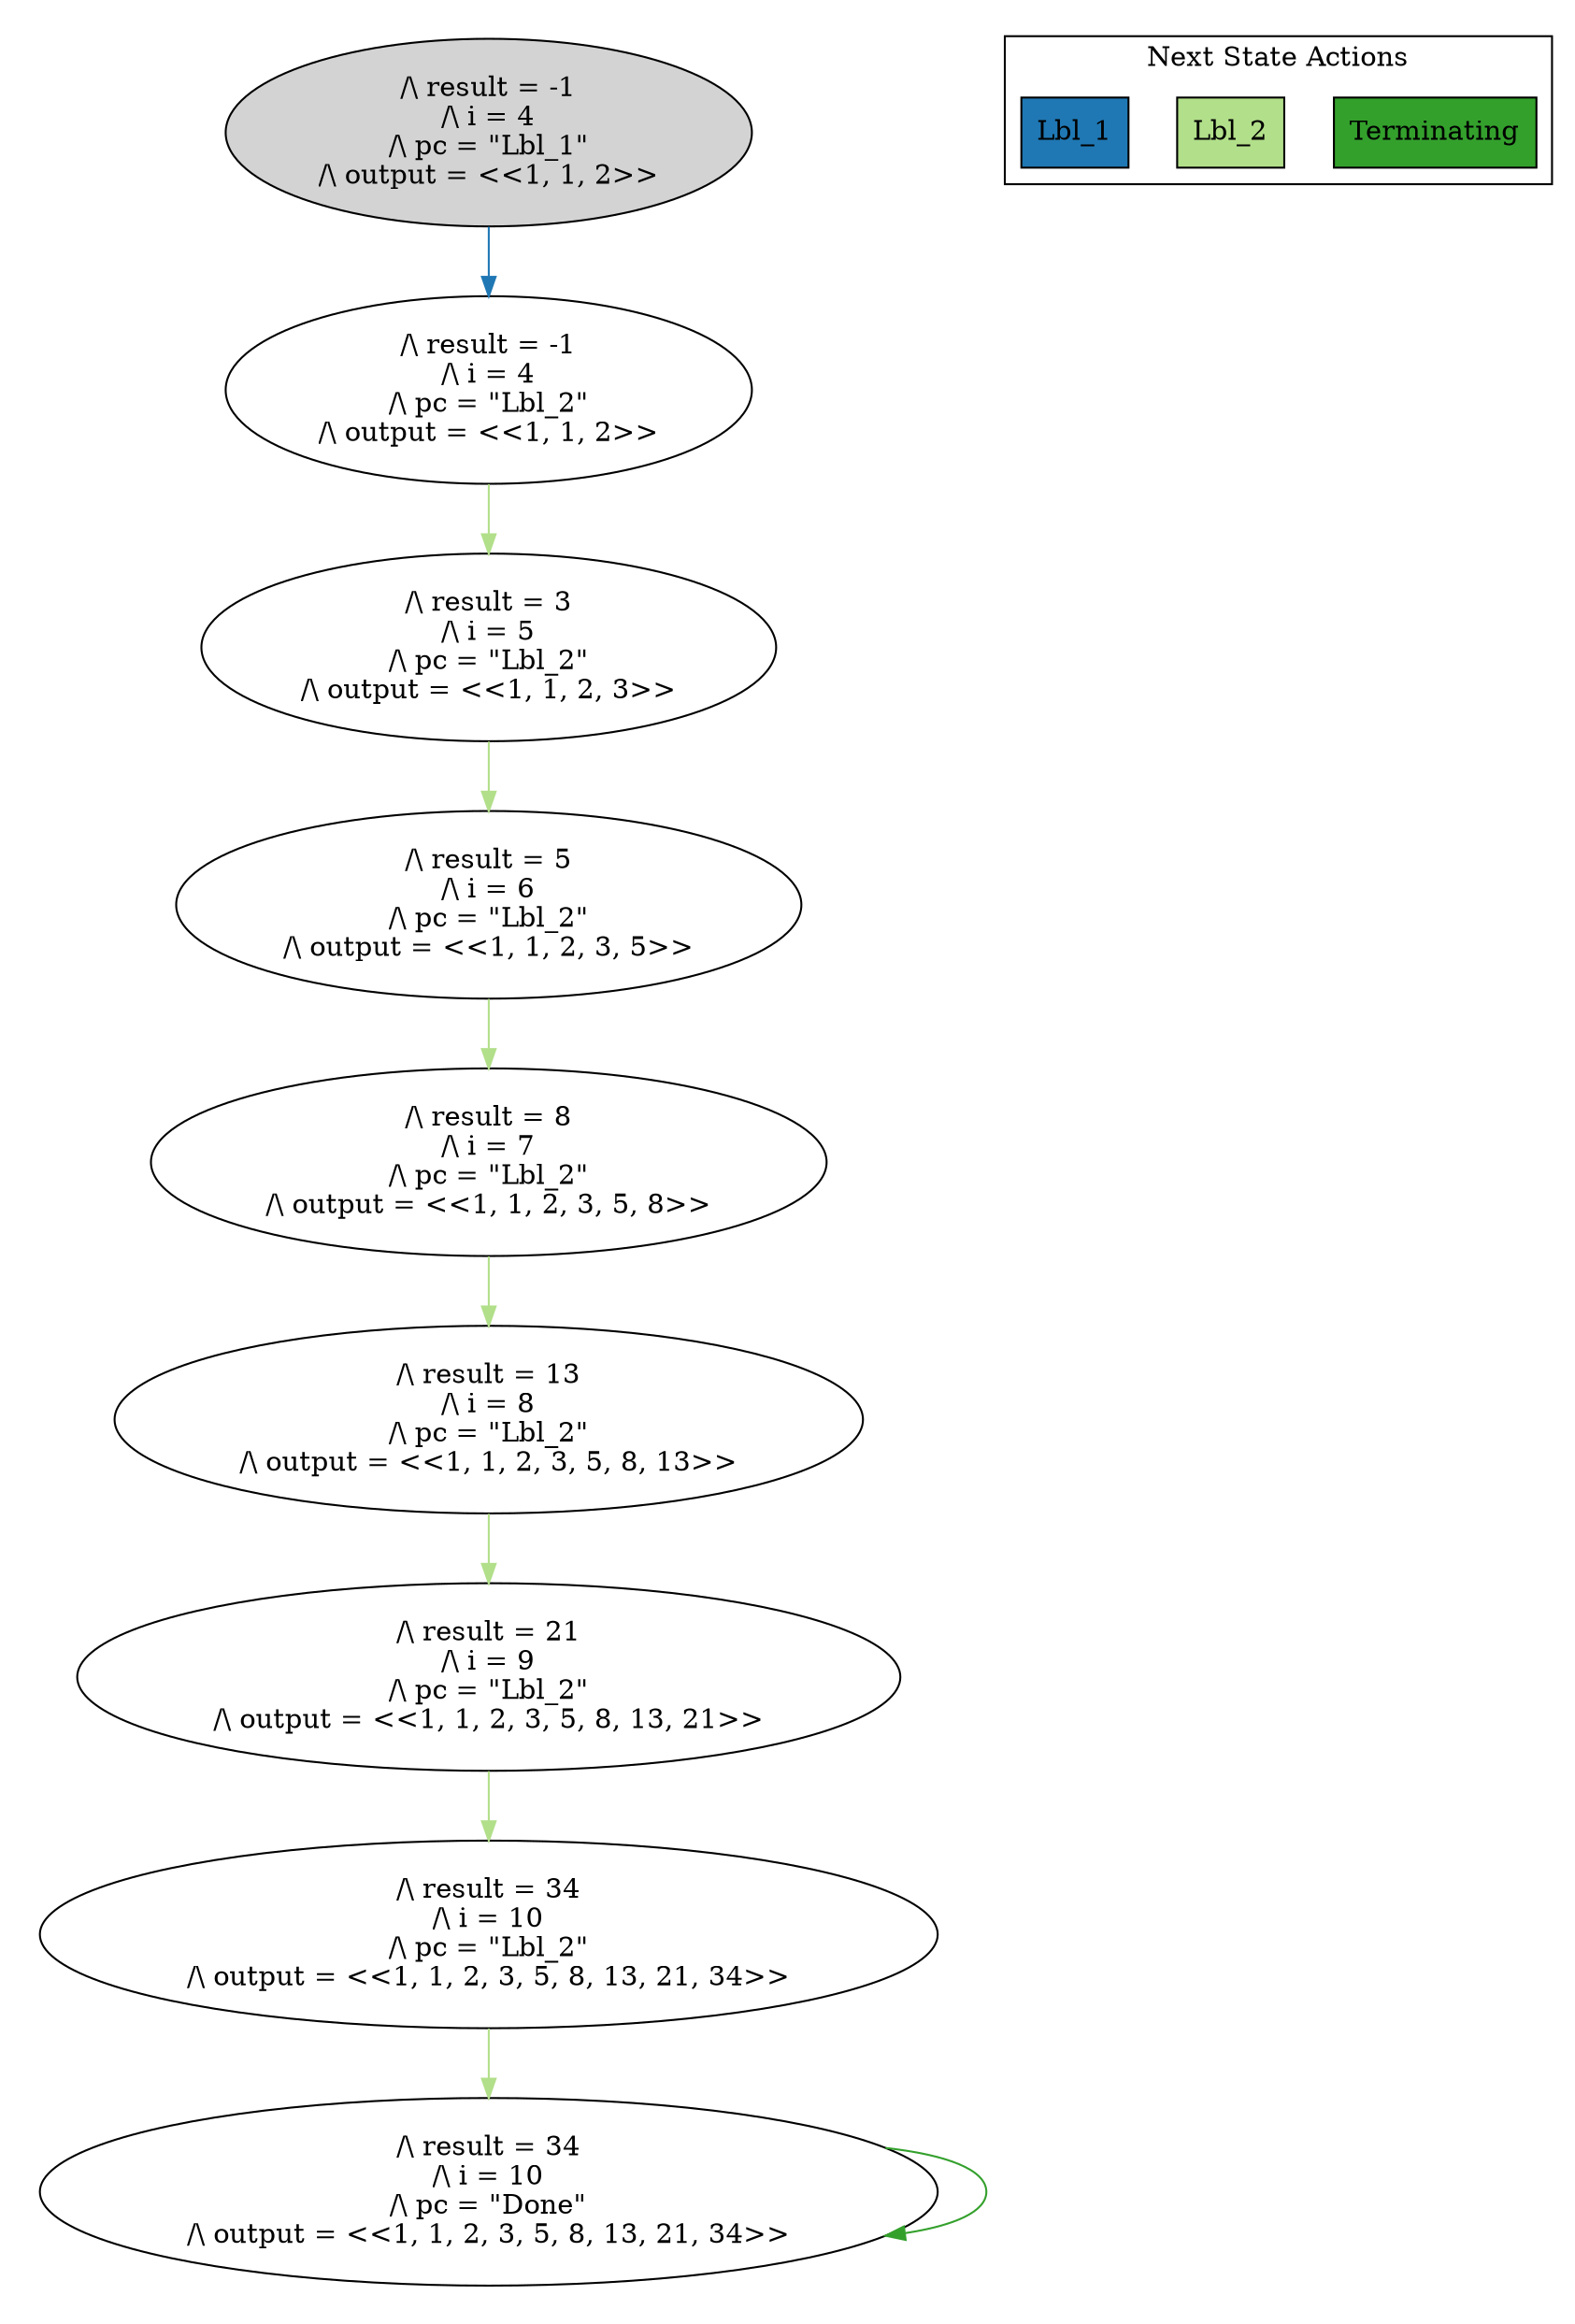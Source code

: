 strict digraph DiskGraph {
edge [colorscheme="paired12"]
nodesep=0.35;
subgraph cluster_graph {
color="white";
-3399238102775807203 [label="/\\ result = -1\n/\\ i = 4\n/\\ pc = \"Lbl_1\"\n/\\ output = <<1, 1, 2>>",style = filled]
-3399238102775807203 -> -1992771534682637829 [label="",color="2",fontcolor="2"];
-1992771534682637829 [label="/\\ result = -1\n/\\ i = 4\n/\\ pc = \"Lbl_2\"\n/\\ output = <<1, 1, 2>>"];
-1992771534682637829 -> 7252620517944687163 [label="",color="3",fontcolor="3"];
7252620517944687163 [label="/\\ result = 3\n/\\ i = 5\n/\\ pc = \"Lbl_2\"\n/\\ output = <<1, 1, 2, 3>>"];
7252620517944687163 -> 3294124254058908601 [label="",color="3",fontcolor="3"];
3294124254058908601 [label="/\\ result = 5\n/\\ i = 6\n/\\ pc = \"Lbl_2\"\n/\\ output = <<1, 1, 2, 3, 5>>"];
3294124254058908601 -> 4084748265917712715 [label="",color="3",fontcolor="3"];
4084748265917712715 [label="/\\ result = 8\n/\\ i = 7\n/\\ pc = \"Lbl_2\"\n/\\ output = <<1, 1, 2, 3, 5, 8>>"];
4084748265917712715 -> 6292509065741367960 [label="",color="3",fontcolor="3"];
6292509065741367960 [label="/\\ result = 13\n/\\ i = 8\n/\\ pc = \"Lbl_2\"\n/\\ output = <<1, 1, 2, 3, 5, 8, 13>>"];
6292509065741367960 -> -95891979698534380 [label="",color="3",fontcolor="3"];
-95891979698534380 [label="/\\ result = 21\n/\\ i = 9\n/\\ pc = \"Lbl_2\"\n/\\ output = <<1, 1, 2, 3, 5, 8, 13, 21>>"];
-95891979698534380 -> -6409946615008514440 [label="",color="3",fontcolor="3"];
-6409946615008514440 [label="/\\ result = 34\n/\\ i = 10\n/\\ pc = \"Lbl_2\"\n/\\ output = <<1, 1, 2, 3, 5, 8, 13, 21, 34>>"];
-6409946615008514440 -> -89910480589644288 [label="",color="3",fontcolor="3"];
-89910480589644288 [label="/\\ result = 34\n/\\ i = 10\n/\\ pc = \"Done\"\n/\\ output = <<1, 1, 2, 3, 5, 8, 13, 21, 34>>"];
-89910480589644288 -> -89910480589644288 [label="",color="4",fontcolor="4"];
{rank = same; -3399238102775807203;}
{rank = same; -1992771534682637829;}
{rank = same; 7252620517944687163;}
{rank = same; 3294124254058908601;}
{rank = same; 4084748265917712715;}
{rank = same; 6292509065741367960;}
{rank = same; -95891979698534380;}
{rank = same; -6409946615008514440;}
{rank = same; -89910480589644288;}
}
subgraph cluster_legend {graph[style=bold];label = "Next State Actions" style="solid"
node [ labeljust="l",colorscheme="paired12",style=filled,shape=record ]
Terminating [label="Terminating",fillcolor=4]
Lbl_2 [label="Lbl_2",fillcolor=3]
Lbl_1 [label="Lbl_1",fillcolor=2]
}}